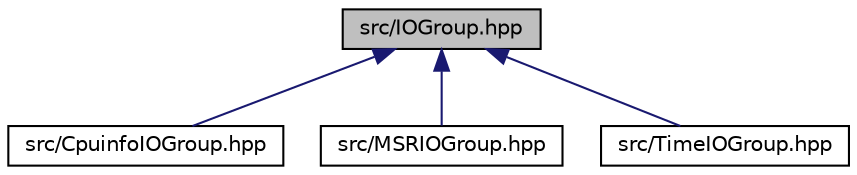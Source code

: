 digraph "src/IOGroup.hpp"
{
  edge [fontname="Helvetica",fontsize="10",labelfontname="Helvetica",labelfontsize="10"];
  node [fontname="Helvetica",fontsize="10",shape=record];
  Node12 [label="src/IOGroup.hpp",height=0.2,width=0.4,color="black", fillcolor="grey75", style="filled", fontcolor="black"];
  Node12 -> Node13 [dir="back",color="midnightblue",fontsize="10",style="solid",fontname="Helvetica"];
  Node13 [label="src/CpuinfoIOGroup.hpp",height=0.2,width=0.4,color="black", fillcolor="white", style="filled",URL="$_cpuinfo_i_o_group_8hpp.html"];
  Node12 -> Node14 [dir="back",color="midnightblue",fontsize="10",style="solid",fontname="Helvetica"];
  Node14 [label="src/MSRIOGroup.hpp",height=0.2,width=0.4,color="black", fillcolor="white", style="filled",URL="$_m_s_r_i_o_group_8hpp.html"];
  Node12 -> Node15 [dir="back",color="midnightblue",fontsize="10",style="solid",fontname="Helvetica"];
  Node15 [label="src/TimeIOGroup.hpp",height=0.2,width=0.4,color="black", fillcolor="white", style="filled",URL="$_time_i_o_group_8hpp.html"];
}
